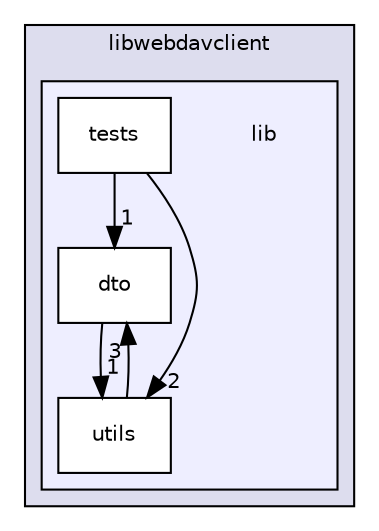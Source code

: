 digraph "utils/syncing/libwebdavclient/lib" {
  compound=true
  node [ fontsize="10", fontname="Helvetica"];
  edge [ labelfontsize="10", labelfontname="Helvetica"];
  subgraph clusterdir_fdd29e4c9f0aff584bc58d09ff791ed4 {
    graph [ bgcolor="#ddddee", pencolor="black", label="libwebdavclient" fontname="Helvetica", fontsize="10", URL="dir_fdd29e4c9f0aff584bc58d09ff791ed4.html"]
  subgraph clusterdir_d0d2ba4a2081f1b344b7e332caf3ed61 {
    graph [ bgcolor="#eeeeff", pencolor="black", label="" URL="dir_d0d2ba4a2081f1b344b7e332caf3ed61.html"];
    dir_d0d2ba4a2081f1b344b7e332caf3ed61 [shape=plaintext label="lib"];
    dir_68599555783983b4af79dbe0a2f46d32 [shape=box label="dto" color="black" fillcolor="white" style="filled" URL="dir_68599555783983b4af79dbe0a2f46d32.html"];
    dir_463a4f81cb9e5966a191583a33d4a493 [shape=box label="tests" color="black" fillcolor="white" style="filled" URL="dir_463a4f81cb9e5966a191583a33d4a493.html"];
    dir_48196c587239ee7b4e0268fb66c9584e [shape=box label="utils" color="black" fillcolor="white" style="filled" URL="dir_48196c587239ee7b4e0268fb66c9584e.html"];
  }
  }
  dir_463a4f81cb9e5966a191583a33d4a493->dir_68599555783983b4af79dbe0a2f46d32 [headlabel="1", labeldistance=1.5 headhref="dir_000014_000013.html"];
  dir_463a4f81cb9e5966a191583a33d4a493->dir_48196c587239ee7b4e0268fb66c9584e [headlabel="2", labeldistance=1.5 headhref="dir_000014_000015.html"];
  dir_68599555783983b4af79dbe0a2f46d32->dir_48196c587239ee7b4e0268fb66c9584e [headlabel="1", labeldistance=1.5 headhref="dir_000013_000015.html"];
  dir_48196c587239ee7b4e0268fb66c9584e->dir_68599555783983b4af79dbe0a2f46d32 [headlabel="3", labeldistance=1.5 headhref="dir_000015_000013.html"];
}
